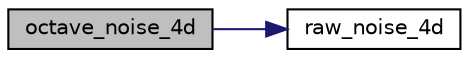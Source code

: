 digraph "octave_noise_4d"
{
  edge [fontname="Helvetica",fontsize="10",labelfontname="Helvetica",labelfontsize="10"];
  node [fontname="Helvetica",fontsize="10",shape=record];
  rankdir="LR";
  Node1 [label="octave_noise_4d",height=0.2,width=0.4,color="black", fillcolor="grey75", style="filled" fontcolor="black"];
  Node1 -> Node2 [color="midnightblue",fontsize="10",style="solid"];
  Node2 [label="raw_noise_4d",height=0.2,width=0.4,color="black", fillcolor="white", style="filled",URL="$_demo_2simplexnoise_8cpp.html#a86362e59ba98069ba92d4d3905226517"];
}
